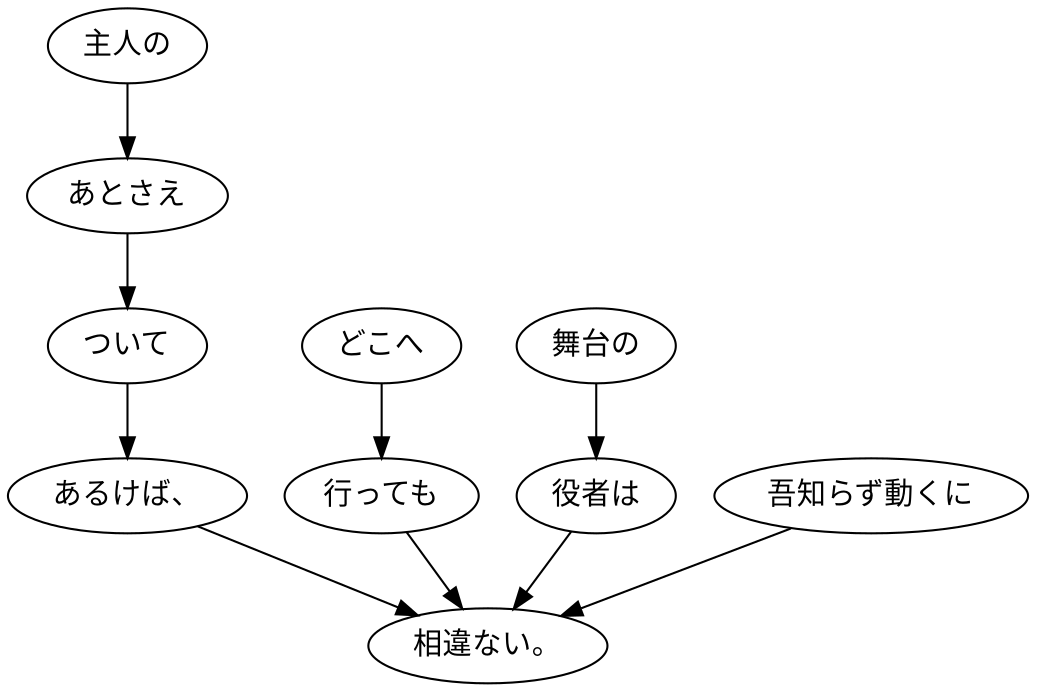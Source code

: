digraph graph7164 {
	node0 [label="主人の"];
	node1 [label="あとさえ"];
	node2 [label="ついて"];
	node3 [label="あるけば、"];
	node4 [label="どこへ"];
	node5 [label="行っても"];
	node6 [label="舞台の"];
	node7 [label="役者は"];
	node8 [label="吾知らず動くに"];
	node9 [label="相違ない。"];
	node0 -> node1;
	node1 -> node2;
	node2 -> node3;
	node3 -> node9;
	node4 -> node5;
	node5 -> node9;
	node6 -> node7;
	node7 -> node9;
	node8 -> node9;
}
